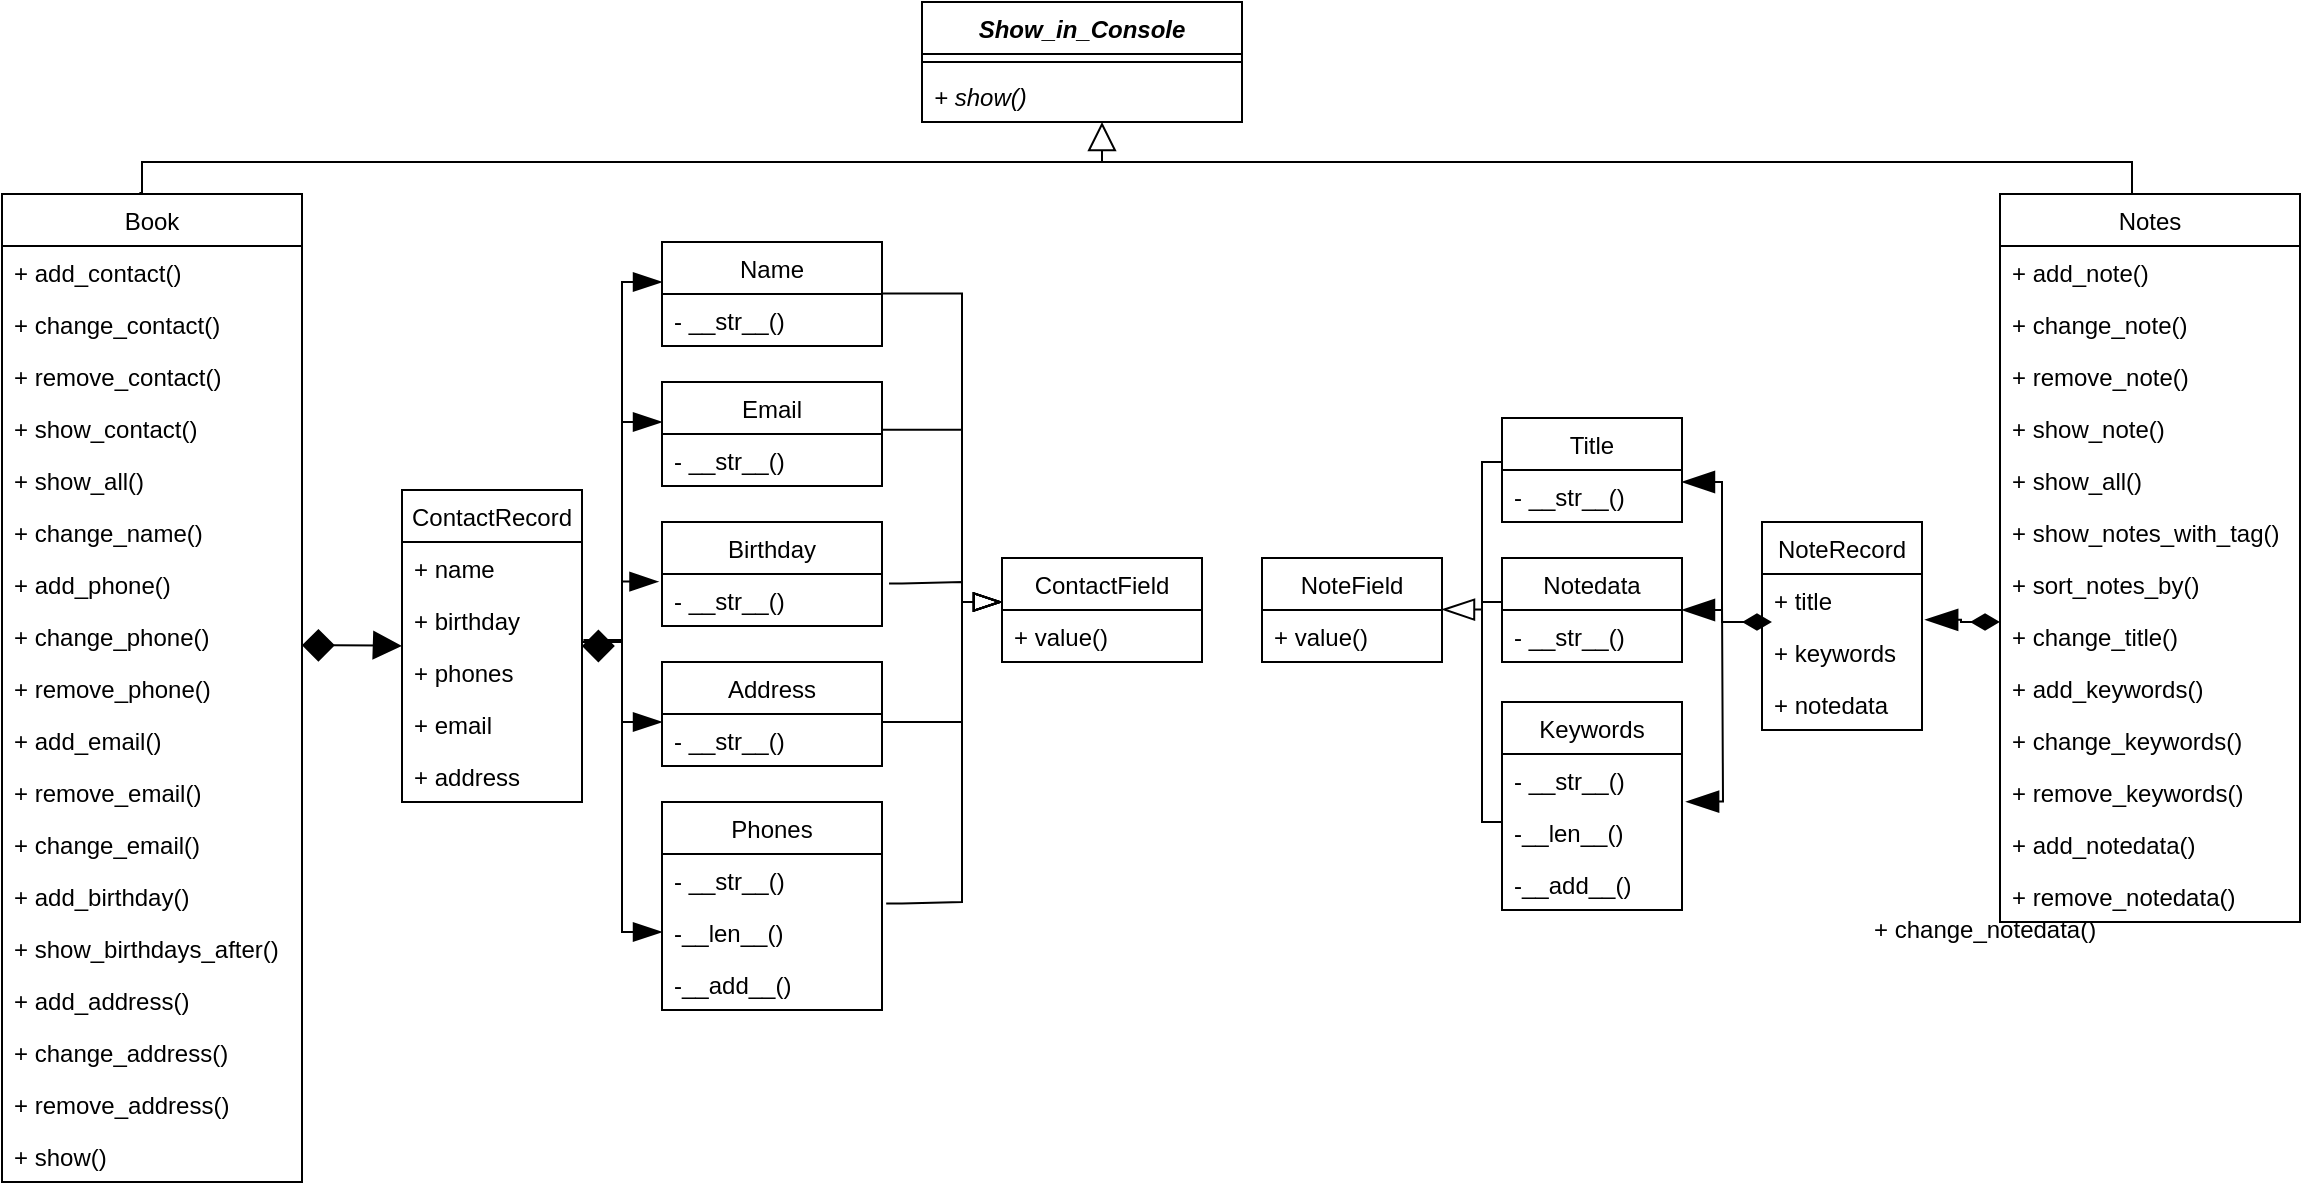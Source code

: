 <mxfile version="20.6.0" type="github">
  <diagram id="Xq7iDIkzihzZJpuqvU7q" name="Страница 1">
    <mxGraphModel dx="1673" dy="925" grid="1" gridSize="10" guides="1" tooltips="1" connect="1" arrows="1" fold="1" page="1" pageScale="1" pageWidth="1169" pageHeight="827" math="0" shadow="0">
      <root>
        <mxCell id="0" />
        <mxCell id="1" parent="0" />
        <mxCell id="I6-ofWQad7S-FFeboogP-4" value="Show_in_Console" style="swimlane;fontStyle=3;align=center;verticalAlign=top;childLayout=stackLayout;horizontal=1;startSize=26;horizontalStack=0;resizeParent=1;resizeParentMax=0;resizeLast=0;collapsible=1;marginBottom=0;" vertex="1" parent="1">
          <mxGeometry x="480" width="160" height="60" as="geometry" />
        </mxCell>
        <mxCell id="I6-ofWQad7S-FFeboogP-6" value="" style="line;strokeWidth=1;fillColor=none;align=left;verticalAlign=middle;spacingTop=-1;spacingLeft=3;spacingRight=3;rotatable=0;labelPosition=right;points=[];portConstraint=eastwest;strokeColor=inherit;" vertex="1" parent="I6-ofWQad7S-FFeboogP-4">
          <mxGeometry y="26" width="160" height="8" as="geometry" />
        </mxCell>
        <mxCell id="I6-ofWQad7S-FFeboogP-7" value="+ show()" style="text;strokeColor=none;fillColor=none;align=left;verticalAlign=top;spacingLeft=4;spacingRight=4;overflow=hidden;rotatable=0;points=[[0,0.5],[1,0.5]];portConstraint=eastwest;fontStyle=2" vertex="1" parent="I6-ofWQad7S-FFeboogP-4">
          <mxGeometry y="34" width="160" height="26" as="geometry" />
        </mxCell>
        <mxCell id="I6-ofWQad7S-FFeboogP-8" value="Book" style="swimlane;fontStyle=0;childLayout=stackLayout;horizontal=1;startSize=26;fillColor=none;horizontalStack=0;resizeParent=1;resizeParentMax=0;resizeLast=0;collapsible=1;marginBottom=0;" vertex="1" parent="1">
          <mxGeometry x="20" y="96" width="150" height="494" as="geometry" />
        </mxCell>
        <mxCell id="I6-ofWQad7S-FFeboogP-9" value="+ add_contact()" style="text;strokeColor=none;fillColor=none;align=left;verticalAlign=top;spacingLeft=4;spacingRight=4;overflow=hidden;rotatable=0;points=[[0,0.5],[1,0.5]];portConstraint=eastwest;" vertex="1" parent="I6-ofWQad7S-FFeboogP-8">
          <mxGeometry y="26" width="150" height="26" as="geometry" />
        </mxCell>
        <mxCell id="I6-ofWQad7S-FFeboogP-10" value="+ change_contact()" style="text;strokeColor=none;fillColor=none;align=left;verticalAlign=top;spacingLeft=4;spacingRight=4;overflow=hidden;rotatable=0;points=[[0,0.5],[1,0.5]];portConstraint=eastwest;" vertex="1" parent="I6-ofWQad7S-FFeboogP-8">
          <mxGeometry y="52" width="150" height="26" as="geometry" />
        </mxCell>
        <mxCell id="I6-ofWQad7S-FFeboogP-26" value="+ remove_contact()" style="text;strokeColor=none;fillColor=none;align=left;verticalAlign=top;spacingLeft=4;spacingRight=4;overflow=hidden;rotatable=0;points=[[0,0.5],[1,0.5]];portConstraint=eastwest;" vertex="1" parent="I6-ofWQad7S-FFeboogP-8">
          <mxGeometry y="78" width="150" height="26" as="geometry" />
        </mxCell>
        <mxCell id="I6-ofWQad7S-FFeboogP-25" value="+ show_contact()" style="text;strokeColor=none;fillColor=none;align=left;verticalAlign=top;spacingLeft=4;spacingRight=4;overflow=hidden;rotatable=0;points=[[0,0.5],[1,0.5]];portConstraint=eastwest;" vertex="1" parent="I6-ofWQad7S-FFeboogP-8">
          <mxGeometry y="104" width="150" height="26" as="geometry" />
        </mxCell>
        <mxCell id="I6-ofWQad7S-FFeboogP-27" value="+ show_all()" style="text;strokeColor=none;fillColor=none;align=left;verticalAlign=top;spacingLeft=4;spacingRight=4;overflow=hidden;rotatable=0;points=[[0,0.5],[1,0.5]];portConstraint=eastwest;" vertex="1" parent="I6-ofWQad7S-FFeboogP-8">
          <mxGeometry y="130" width="150" height="26" as="geometry" />
        </mxCell>
        <mxCell id="I6-ofWQad7S-FFeboogP-28" value="+ change_name()" style="text;strokeColor=none;fillColor=none;align=left;verticalAlign=top;spacingLeft=4;spacingRight=4;overflow=hidden;rotatable=0;points=[[0,0.5],[1,0.5]];portConstraint=eastwest;" vertex="1" parent="I6-ofWQad7S-FFeboogP-8">
          <mxGeometry y="156" width="150" height="26" as="geometry" />
        </mxCell>
        <mxCell id="I6-ofWQad7S-FFeboogP-29" value="+ add_phone()" style="text;strokeColor=none;fillColor=none;align=left;verticalAlign=top;spacingLeft=4;spacingRight=4;overflow=hidden;rotatable=0;points=[[0,0.5],[1,0.5]];portConstraint=eastwest;" vertex="1" parent="I6-ofWQad7S-FFeboogP-8">
          <mxGeometry y="182" width="150" height="26" as="geometry" />
        </mxCell>
        <mxCell id="I6-ofWQad7S-FFeboogP-30" value="+ change_phone()" style="text;strokeColor=none;fillColor=none;align=left;verticalAlign=top;spacingLeft=4;spacingRight=4;overflow=hidden;rotatable=0;points=[[0,0.5],[1,0.5]];portConstraint=eastwest;" vertex="1" parent="I6-ofWQad7S-FFeboogP-8">
          <mxGeometry y="208" width="150" height="26" as="geometry" />
        </mxCell>
        <mxCell id="I6-ofWQad7S-FFeboogP-31" value="+ remove_phone()" style="text;strokeColor=none;fillColor=none;align=left;verticalAlign=top;spacingLeft=4;spacingRight=4;overflow=hidden;rotatable=0;points=[[0,0.5],[1,0.5]];portConstraint=eastwest;" vertex="1" parent="I6-ofWQad7S-FFeboogP-8">
          <mxGeometry y="234" width="150" height="26" as="geometry" />
        </mxCell>
        <mxCell id="I6-ofWQad7S-FFeboogP-32" value="+ add_email()" style="text;strokeColor=none;fillColor=none;align=left;verticalAlign=top;spacingLeft=4;spacingRight=4;overflow=hidden;rotatable=0;points=[[0,0.5],[1,0.5]];portConstraint=eastwest;" vertex="1" parent="I6-ofWQad7S-FFeboogP-8">
          <mxGeometry y="260" width="150" height="26" as="geometry" />
        </mxCell>
        <mxCell id="I6-ofWQad7S-FFeboogP-33" value="+ remove_email()" style="text;strokeColor=none;fillColor=none;align=left;verticalAlign=top;spacingLeft=4;spacingRight=4;overflow=hidden;rotatable=0;points=[[0,0.5],[1,0.5]];portConstraint=eastwest;" vertex="1" parent="I6-ofWQad7S-FFeboogP-8">
          <mxGeometry y="286" width="150" height="26" as="geometry" />
        </mxCell>
        <mxCell id="I6-ofWQad7S-FFeboogP-24" value="+ change_email()" style="text;strokeColor=none;fillColor=none;align=left;verticalAlign=top;spacingLeft=4;spacingRight=4;overflow=hidden;rotatable=0;points=[[0,0.5],[1,0.5]];portConstraint=eastwest;" vertex="1" parent="I6-ofWQad7S-FFeboogP-8">
          <mxGeometry y="312" width="150" height="26" as="geometry" />
        </mxCell>
        <mxCell id="I6-ofWQad7S-FFeboogP-35" value="+ add_birthday()" style="text;strokeColor=none;fillColor=none;align=left;verticalAlign=top;spacingLeft=4;spacingRight=4;overflow=hidden;rotatable=0;points=[[0,0.5],[1,0.5]];portConstraint=eastwest;" vertex="1" parent="I6-ofWQad7S-FFeboogP-8">
          <mxGeometry y="338" width="150" height="26" as="geometry" />
        </mxCell>
        <mxCell id="I6-ofWQad7S-FFeboogP-36" value="+ show_birthdays_after()" style="text;strokeColor=none;fillColor=none;align=left;verticalAlign=top;spacingLeft=4;spacingRight=4;overflow=hidden;rotatable=0;points=[[0,0.5],[1,0.5]];portConstraint=eastwest;" vertex="1" parent="I6-ofWQad7S-FFeboogP-8">
          <mxGeometry y="364" width="150" height="26" as="geometry" />
        </mxCell>
        <mxCell id="I6-ofWQad7S-FFeboogP-34" value="+ add_address()" style="text;strokeColor=none;fillColor=none;align=left;verticalAlign=top;spacingLeft=4;spacingRight=4;overflow=hidden;rotatable=0;points=[[0,0.5],[1,0.5]];portConstraint=eastwest;" vertex="1" parent="I6-ofWQad7S-FFeboogP-8">
          <mxGeometry y="390" width="150" height="26" as="geometry" />
        </mxCell>
        <mxCell id="I6-ofWQad7S-FFeboogP-37" value="+ change_address()" style="text;strokeColor=none;fillColor=none;align=left;verticalAlign=top;spacingLeft=4;spacingRight=4;overflow=hidden;rotatable=0;points=[[0,0.5],[1,0.5]];portConstraint=eastwest;" vertex="1" parent="I6-ofWQad7S-FFeboogP-8">
          <mxGeometry y="416" width="150" height="26" as="geometry" />
        </mxCell>
        <mxCell id="I6-ofWQad7S-FFeboogP-39" value="+ remove_address()" style="text;strokeColor=none;fillColor=none;align=left;verticalAlign=top;spacingLeft=4;spacingRight=4;overflow=hidden;rotatable=0;points=[[0,0.5],[1,0.5]];portConstraint=eastwest;" vertex="1" parent="I6-ofWQad7S-FFeboogP-8">
          <mxGeometry y="442" width="150" height="26" as="geometry" />
        </mxCell>
        <mxCell id="I6-ofWQad7S-FFeboogP-38" value="+ show()" style="text;strokeColor=none;fillColor=none;align=left;verticalAlign=top;spacingLeft=4;spacingRight=4;overflow=hidden;rotatable=0;points=[[0,0.5],[1,0.5]];portConstraint=eastwest;" vertex="1" parent="I6-ofWQad7S-FFeboogP-8">
          <mxGeometry y="468" width="150" height="26" as="geometry" />
        </mxCell>
        <mxCell id="I6-ofWQad7S-FFeboogP-12" value="Notes" style="swimlane;fontStyle=0;childLayout=stackLayout;horizontal=1;startSize=26;fillColor=none;horizontalStack=0;resizeParent=1;resizeParentMax=0;resizeLast=0;collapsible=1;marginBottom=0;" vertex="1" parent="1">
          <mxGeometry x="1019" y="96" width="150" height="364" as="geometry" />
        </mxCell>
        <mxCell id="I6-ofWQad7S-FFeboogP-13" value="+ add_note()" style="text;strokeColor=none;fillColor=none;align=left;verticalAlign=top;spacingLeft=4;spacingRight=4;overflow=hidden;rotatable=0;points=[[0,0.5],[1,0.5]];portConstraint=eastwest;" vertex="1" parent="I6-ofWQad7S-FFeboogP-12">
          <mxGeometry y="26" width="150" height="26" as="geometry" />
        </mxCell>
        <mxCell id="I6-ofWQad7S-FFeboogP-14" value="+ change_note()" style="text;strokeColor=none;fillColor=none;align=left;verticalAlign=top;spacingLeft=4;spacingRight=4;overflow=hidden;rotatable=0;points=[[0,0.5],[1,0.5]];portConstraint=eastwest;" vertex="1" parent="I6-ofWQad7S-FFeboogP-12">
          <mxGeometry y="52" width="150" height="26" as="geometry" />
        </mxCell>
        <mxCell id="I6-ofWQad7S-FFeboogP-63" value="+ remove_note()" style="text;strokeColor=none;fillColor=none;align=left;verticalAlign=top;spacingLeft=4;spacingRight=4;overflow=hidden;rotatable=0;points=[[0,0.5],[1,0.5]];portConstraint=eastwest;" vertex="1" parent="I6-ofWQad7S-FFeboogP-12">
          <mxGeometry y="78" width="150" height="26" as="geometry" />
        </mxCell>
        <mxCell id="I6-ofWQad7S-FFeboogP-64" value="+ show_note()" style="text;strokeColor=none;fillColor=none;align=left;verticalAlign=top;spacingLeft=4;spacingRight=4;overflow=hidden;rotatable=0;points=[[0,0.5],[1,0.5]];portConstraint=eastwest;" vertex="1" parent="I6-ofWQad7S-FFeboogP-12">
          <mxGeometry y="104" width="150" height="26" as="geometry" />
        </mxCell>
        <mxCell id="I6-ofWQad7S-FFeboogP-65" value="+ show_all()" style="text;strokeColor=none;fillColor=none;align=left;verticalAlign=top;spacingLeft=4;spacingRight=4;overflow=hidden;rotatable=0;points=[[0,0.5],[1,0.5]];portConstraint=eastwest;" vertex="1" parent="I6-ofWQad7S-FFeboogP-12">
          <mxGeometry y="130" width="150" height="26" as="geometry" />
        </mxCell>
        <mxCell id="I6-ofWQad7S-FFeboogP-66" value="+ show_notes_with_tag()" style="text;strokeColor=none;fillColor=none;align=left;verticalAlign=top;spacingLeft=4;spacingRight=4;overflow=hidden;rotatable=0;points=[[0,0.5],[1,0.5]];portConstraint=eastwest;" vertex="1" parent="I6-ofWQad7S-FFeboogP-12">
          <mxGeometry y="156" width="150" height="26" as="geometry" />
        </mxCell>
        <mxCell id="I6-ofWQad7S-FFeboogP-67" value="+ sort_notes_by()" style="text;strokeColor=none;fillColor=none;align=left;verticalAlign=top;spacingLeft=4;spacingRight=4;overflow=hidden;rotatable=0;points=[[0,0.5],[1,0.5]];portConstraint=eastwest;" vertex="1" parent="I6-ofWQad7S-FFeboogP-12">
          <mxGeometry y="182" width="150" height="26" as="geometry" />
        </mxCell>
        <mxCell id="I6-ofWQad7S-FFeboogP-68" value="+ change_title()" style="text;strokeColor=none;fillColor=none;align=left;verticalAlign=top;spacingLeft=4;spacingRight=4;overflow=hidden;rotatable=0;points=[[0,0.5],[1,0.5]];portConstraint=eastwest;" vertex="1" parent="I6-ofWQad7S-FFeboogP-12">
          <mxGeometry y="208" width="150" height="26" as="geometry" />
        </mxCell>
        <mxCell id="I6-ofWQad7S-FFeboogP-69" value="+ add_keywords()" style="text;strokeColor=none;fillColor=none;align=left;verticalAlign=top;spacingLeft=4;spacingRight=4;overflow=hidden;rotatable=0;points=[[0,0.5],[1,0.5]];portConstraint=eastwest;" vertex="1" parent="I6-ofWQad7S-FFeboogP-12">
          <mxGeometry y="234" width="150" height="26" as="geometry" />
        </mxCell>
        <mxCell id="I6-ofWQad7S-FFeboogP-70" value="+ change_keywords()" style="text;strokeColor=none;fillColor=none;align=left;verticalAlign=top;spacingLeft=4;spacingRight=4;overflow=hidden;rotatable=0;points=[[0,0.5],[1,0.5]];portConstraint=eastwest;" vertex="1" parent="I6-ofWQad7S-FFeboogP-12">
          <mxGeometry y="260" width="150" height="26" as="geometry" />
        </mxCell>
        <mxCell id="I6-ofWQad7S-FFeboogP-15" value="+ remove_keywords()" style="text;strokeColor=none;fillColor=none;align=left;verticalAlign=top;spacingLeft=4;spacingRight=4;overflow=hidden;rotatable=0;points=[[0,0.5],[1,0.5]];portConstraint=eastwest;" vertex="1" parent="I6-ofWQad7S-FFeboogP-12">
          <mxGeometry y="286" width="150" height="26" as="geometry" />
        </mxCell>
        <mxCell id="I6-ofWQad7S-FFeboogP-72" value="+ add_notedata()" style="text;strokeColor=none;fillColor=none;align=left;verticalAlign=top;spacingLeft=4;spacingRight=4;overflow=hidden;rotatable=0;points=[[0,0.5],[1,0.5]];portConstraint=eastwest;" vertex="1" parent="I6-ofWQad7S-FFeboogP-12">
          <mxGeometry y="312" width="150" height="26" as="geometry" />
        </mxCell>
        <mxCell id="I6-ofWQad7S-FFeboogP-73" value="+ remove_notedata()" style="text;strokeColor=none;fillColor=none;align=left;verticalAlign=top;spacingLeft=4;spacingRight=4;overflow=hidden;rotatable=0;points=[[0,0.5],[1,0.5]];portConstraint=eastwest;" vertex="1" parent="I6-ofWQad7S-FFeboogP-12">
          <mxGeometry y="338" width="150" height="26" as="geometry" />
        </mxCell>
        <mxCell id="I6-ofWQad7S-FFeboogP-16" value="ContactRecord" style="swimlane;fontStyle=0;childLayout=stackLayout;horizontal=1;startSize=26;fillColor=none;horizontalStack=0;resizeParent=1;resizeParentMax=0;resizeLast=0;collapsible=1;marginBottom=0;" vertex="1" parent="1">
          <mxGeometry x="220" y="244" width="90" height="156" as="geometry" />
        </mxCell>
        <mxCell id="I6-ofWQad7S-FFeboogP-17" value="+ name" style="text;strokeColor=none;fillColor=none;align=left;verticalAlign=top;spacingLeft=4;spacingRight=4;overflow=hidden;rotatable=0;points=[[0,0.5],[1,0.5]];portConstraint=eastwest;" vertex="1" parent="I6-ofWQad7S-FFeboogP-16">
          <mxGeometry y="26" width="90" height="26" as="geometry" />
        </mxCell>
        <mxCell id="I6-ofWQad7S-FFeboogP-18" value="+ birthday" style="text;strokeColor=none;fillColor=none;align=left;verticalAlign=top;spacingLeft=4;spacingRight=4;overflow=hidden;rotatable=0;points=[[0,0.5],[1,0.5]];portConstraint=eastwest;" vertex="1" parent="I6-ofWQad7S-FFeboogP-16">
          <mxGeometry y="52" width="90" height="26" as="geometry" />
        </mxCell>
        <mxCell id="I6-ofWQad7S-FFeboogP-19" value="+ phones" style="text;strokeColor=none;fillColor=none;align=left;verticalAlign=top;spacingLeft=4;spacingRight=4;overflow=hidden;rotatable=0;points=[[0,0.5],[1,0.5]];portConstraint=eastwest;" vertex="1" parent="I6-ofWQad7S-FFeboogP-16">
          <mxGeometry y="78" width="90" height="26" as="geometry" />
        </mxCell>
        <mxCell id="I6-ofWQad7S-FFeboogP-94" value="+ email" style="text;strokeColor=none;fillColor=none;align=left;verticalAlign=top;spacingLeft=4;spacingRight=4;overflow=hidden;rotatable=0;points=[[0,0.5],[1,0.5]];portConstraint=eastwest;" vertex="1" parent="I6-ofWQad7S-FFeboogP-16">
          <mxGeometry y="104" width="90" height="26" as="geometry" />
        </mxCell>
        <mxCell id="I6-ofWQad7S-FFeboogP-95" value="+ address" style="text;strokeColor=none;fillColor=none;align=left;verticalAlign=top;spacingLeft=4;spacingRight=4;overflow=hidden;rotatable=0;points=[[0,0.5],[1,0.5]];portConstraint=eastwest;" vertex="1" parent="I6-ofWQad7S-FFeboogP-16">
          <mxGeometry y="130" width="90" height="26" as="geometry" />
        </mxCell>
        <mxCell id="I6-ofWQad7S-FFeboogP-20" value="ContactField" style="swimlane;fontStyle=0;childLayout=stackLayout;horizontal=1;startSize=26;fillColor=none;horizontalStack=0;resizeParent=1;resizeParentMax=0;resizeLast=0;collapsible=1;marginBottom=0;" vertex="1" parent="1">
          <mxGeometry x="520" y="278" width="100" height="52" as="geometry" />
        </mxCell>
        <mxCell id="I6-ofWQad7S-FFeboogP-21" value="+ value()" style="text;strokeColor=none;fillColor=none;align=left;verticalAlign=top;spacingLeft=4;spacingRight=4;overflow=hidden;rotatable=0;points=[[0,0.5],[1,0.5]];portConstraint=eastwest;" vertex="1" parent="I6-ofWQad7S-FFeboogP-20">
          <mxGeometry y="26" width="100" height="26" as="geometry" />
        </mxCell>
        <mxCell id="I6-ofWQad7S-FFeboogP-40" value="" style="endArrow=block;endFill=0;endSize=12;html=1;rounded=0;edgeStyle=orthogonalEdgeStyle;exitX=0.5;exitY=0;exitDx=0;exitDy=0;" edge="1" parent="1" source="I6-ofWQad7S-FFeboogP-12">
          <mxGeometry width="160" relative="1" as="geometry">
            <mxPoint x="1050" y="90" as="sourcePoint" />
            <mxPoint x="570" y="60" as="targetPoint" />
            <Array as="points">
              <mxPoint x="1085" y="80" />
              <mxPoint x="570" y="80" />
            </Array>
          </mxGeometry>
        </mxCell>
        <mxCell id="I6-ofWQad7S-FFeboogP-42" value="Name" style="swimlane;fontStyle=0;childLayout=stackLayout;horizontal=1;startSize=26;fillColor=none;horizontalStack=0;resizeParent=1;resizeParentMax=0;resizeLast=0;collapsible=1;marginBottom=0;" vertex="1" parent="1">
          <mxGeometry x="350" y="120" width="110" height="52" as="geometry" />
        </mxCell>
        <mxCell id="I6-ofWQad7S-FFeboogP-43" value="- __str__()" style="text;strokeColor=none;fillColor=none;align=left;verticalAlign=top;spacingLeft=4;spacingRight=4;overflow=hidden;rotatable=0;points=[[0,0.5],[1,0.5]];portConstraint=eastwest;" vertex="1" parent="I6-ofWQad7S-FFeboogP-42">
          <mxGeometry y="26" width="110" height="26" as="geometry" />
        </mxCell>
        <mxCell id="I6-ofWQad7S-FFeboogP-46" value="Phones" style="swimlane;fontStyle=0;childLayout=stackLayout;horizontal=1;startSize=26;fillColor=none;horizontalStack=0;resizeParent=1;resizeParentMax=0;resizeLast=0;collapsible=1;marginBottom=0;" vertex="1" parent="1">
          <mxGeometry x="350" y="400" width="110" height="104" as="geometry" />
        </mxCell>
        <mxCell id="I6-ofWQad7S-FFeboogP-47" value="- __str__()" style="text;strokeColor=none;fillColor=none;align=left;verticalAlign=top;spacingLeft=4;spacingRight=4;overflow=hidden;rotatable=0;points=[[0,0.5],[1,0.5]];portConstraint=eastwest;" vertex="1" parent="I6-ofWQad7S-FFeboogP-46">
          <mxGeometry y="26" width="110" height="26" as="geometry" />
        </mxCell>
        <mxCell id="I6-ofWQad7S-FFeboogP-48" value="-__len__()" style="text;strokeColor=none;fillColor=none;align=left;verticalAlign=top;spacingLeft=4;spacingRight=4;overflow=hidden;rotatable=0;points=[[0,0.5],[1,0.5]];portConstraint=eastwest;" vertex="1" parent="I6-ofWQad7S-FFeboogP-46">
          <mxGeometry y="52" width="110" height="26" as="geometry" />
        </mxCell>
        <mxCell id="I6-ofWQad7S-FFeboogP-49" value="-__add__()" style="text;strokeColor=none;fillColor=none;align=left;verticalAlign=top;spacingLeft=4;spacingRight=4;overflow=hidden;rotatable=0;points=[[0,0.5],[1,0.5]];portConstraint=eastwest;" vertex="1" parent="I6-ofWQad7S-FFeboogP-46">
          <mxGeometry y="78" width="110" height="26" as="geometry" />
        </mxCell>
        <mxCell id="I6-ofWQad7S-FFeboogP-51" value="Email" style="swimlane;fontStyle=0;childLayout=stackLayout;horizontal=1;startSize=26;fillColor=none;horizontalStack=0;resizeParent=1;resizeParentMax=0;resizeLast=0;collapsible=1;marginBottom=0;" vertex="1" parent="1">
          <mxGeometry x="350" y="190" width="110" height="52" as="geometry" />
        </mxCell>
        <mxCell id="I6-ofWQad7S-FFeboogP-52" value="- __str__()" style="text;strokeColor=none;fillColor=none;align=left;verticalAlign=top;spacingLeft=4;spacingRight=4;overflow=hidden;rotatable=0;points=[[0,0.5],[1,0.5]];portConstraint=eastwest;" vertex="1" parent="I6-ofWQad7S-FFeboogP-51">
          <mxGeometry y="26" width="110" height="26" as="geometry" />
        </mxCell>
        <mxCell id="I6-ofWQad7S-FFeboogP-55" value="Birthday" style="swimlane;fontStyle=0;childLayout=stackLayout;horizontal=1;startSize=26;fillColor=none;horizontalStack=0;resizeParent=1;resizeParentMax=0;resizeLast=0;collapsible=1;marginBottom=0;" vertex="1" parent="1">
          <mxGeometry x="350" y="260" width="110" height="52" as="geometry" />
        </mxCell>
        <mxCell id="I6-ofWQad7S-FFeboogP-56" value="- __str__()" style="text;strokeColor=none;fillColor=none;align=left;verticalAlign=top;spacingLeft=4;spacingRight=4;overflow=hidden;rotatable=0;points=[[0,0.5],[1,0.5]];portConstraint=eastwest;" vertex="1" parent="I6-ofWQad7S-FFeboogP-55">
          <mxGeometry y="26" width="110" height="26" as="geometry" />
        </mxCell>
        <mxCell id="I6-ofWQad7S-FFeboogP-59" value="Address" style="swimlane;fontStyle=0;childLayout=stackLayout;horizontal=1;startSize=26;fillColor=none;horizontalStack=0;resizeParent=1;resizeParentMax=0;resizeLast=0;collapsible=1;marginBottom=0;" vertex="1" parent="1">
          <mxGeometry x="350" y="330" width="110" height="52" as="geometry" />
        </mxCell>
        <mxCell id="I6-ofWQad7S-FFeboogP-60" value="- __str__()" style="text;strokeColor=none;fillColor=none;align=left;verticalAlign=top;spacingLeft=4;spacingRight=4;overflow=hidden;rotatable=0;points=[[0,0.5],[1,0.5]];portConstraint=eastwest;" vertex="1" parent="I6-ofWQad7S-FFeboogP-59">
          <mxGeometry y="26" width="110" height="26" as="geometry" />
        </mxCell>
        <mxCell id="I6-ofWQad7S-FFeboogP-74" value="NoteRecord" style="swimlane;fontStyle=0;childLayout=stackLayout;horizontal=1;startSize=26;fillColor=none;horizontalStack=0;resizeParent=1;resizeParentMax=0;resizeLast=0;collapsible=1;marginBottom=0;" vertex="1" parent="1">
          <mxGeometry x="900" y="260" width="80" height="104" as="geometry" />
        </mxCell>
        <mxCell id="I6-ofWQad7S-FFeboogP-75" value="+ title" style="text;strokeColor=none;fillColor=none;align=left;verticalAlign=top;spacingLeft=4;spacingRight=4;overflow=hidden;rotatable=0;points=[[0,0.5],[1,0.5]];portConstraint=eastwest;" vertex="1" parent="I6-ofWQad7S-FFeboogP-74">
          <mxGeometry y="26" width="80" height="26" as="geometry" />
        </mxCell>
        <mxCell id="I6-ofWQad7S-FFeboogP-76" value="+ keywords" style="text;strokeColor=none;fillColor=none;align=left;verticalAlign=top;spacingLeft=4;spacingRight=4;overflow=hidden;rotatable=0;points=[[0,0.5],[1,0.5]];portConstraint=eastwest;" vertex="1" parent="I6-ofWQad7S-FFeboogP-74">
          <mxGeometry y="52" width="80" height="26" as="geometry" />
        </mxCell>
        <mxCell id="I6-ofWQad7S-FFeboogP-77" value="+ notedata" style="text;strokeColor=none;fillColor=none;align=left;verticalAlign=top;spacingLeft=4;spacingRight=4;overflow=hidden;rotatable=0;points=[[0,0.5],[1,0.5]];portConstraint=eastwest;" vertex="1" parent="I6-ofWQad7S-FFeboogP-74">
          <mxGeometry y="78" width="80" height="26" as="geometry" />
        </mxCell>
        <mxCell id="I6-ofWQad7S-FFeboogP-78" value="NoteField" style="swimlane;fontStyle=0;childLayout=stackLayout;horizontal=1;startSize=26;fillColor=none;horizontalStack=0;resizeParent=1;resizeParentMax=0;resizeLast=0;collapsible=1;marginBottom=0;" vertex="1" parent="1">
          <mxGeometry x="650" y="278" width="90" height="52" as="geometry" />
        </mxCell>
        <mxCell id="I6-ofWQad7S-FFeboogP-79" value="+ value()" style="text;strokeColor=none;fillColor=none;align=left;verticalAlign=top;spacingLeft=4;spacingRight=4;overflow=hidden;rotatable=0;points=[[0,0.5],[1,0.5]];portConstraint=eastwest;" vertex="1" parent="I6-ofWQad7S-FFeboogP-78">
          <mxGeometry y="26" width="90" height="26" as="geometry" />
        </mxCell>
        <mxCell id="I6-ofWQad7S-FFeboogP-82" value="Title" style="swimlane;fontStyle=0;childLayout=stackLayout;horizontal=1;startSize=26;fillColor=none;horizontalStack=0;resizeParent=1;resizeParentMax=0;resizeLast=0;collapsible=1;marginBottom=0;" vertex="1" parent="1">
          <mxGeometry x="770" y="208" width="90" height="52" as="geometry" />
        </mxCell>
        <mxCell id="I6-ofWQad7S-FFeboogP-83" value="- __str__()" style="text;strokeColor=none;fillColor=none;align=left;verticalAlign=top;spacingLeft=4;spacingRight=4;overflow=hidden;rotatable=0;points=[[0,0.5],[1,0.5]];portConstraint=eastwest;" vertex="1" parent="I6-ofWQad7S-FFeboogP-82">
          <mxGeometry y="26" width="90" height="26" as="geometry" />
        </mxCell>
        <mxCell id="I6-ofWQad7S-FFeboogP-86" value="Keywords" style="swimlane;fontStyle=0;childLayout=stackLayout;horizontal=1;startSize=26;fillColor=none;horizontalStack=0;resizeParent=1;resizeParentMax=0;resizeLast=0;collapsible=1;marginBottom=0;" vertex="1" parent="1">
          <mxGeometry x="770" y="350" width="90" height="104" as="geometry" />
        </mxCell>
        <mxCell id="I6-ofWQad7S-FFeboogP-87" value="- __str__()" style="text;strokeColor=none;fillColor=none;align=left;verticalAlign=top;spacingLeft=4;spacingRight=4;overflow=hidden;rotatable=0;points=[[0,0.5],[1,0.5]];portConstraint=eastwest;" vertex="1" parent="I6-ofWQad7S-FFeboogP-86">
          <mxGeometry y="26" width="90" height="26" as="geometry" />
        </mxCell>
        <mxCell id="I6-ofWQad7S-FFeboogP-88" value="-__len__()" style="text;strokeColor=none;fillColor=none;align=left;verticalAlign=top;spacingLeft=4;spacingRight=4;overflow=hidden;rotatable=0;points=[[0,0.5],[1,0.5]];portConstraint=eastwest;" vertex="1" parent="I6-ofWQad7S-FFeboogP-86">
          <mxGeometry y="52" width="90" height="26" as="geometry" />
        </mxCell>
        <mxCell id="I6-ofWQad7S-FFeboogP-89" value="-__add__()" style="text;strokeColor=none;fillColor=none;align=left;verticalAlign=top;spacingLeft=4;spacingRight=4;overflow=hidden;rotatable=0;points=[[0,0.5],[1,0.5]];portConstraint=eastwest;" vertex="1" parent="I6-ofWQad7S-FFeboogP-86">
          <mxGeometry y="78" width="90" height="26" as="geometry" />
        </mxCell>
        <mxCell id="I6-ofWQad7S-FFeboogP-90" value="Notedata" style="swimlane;fontStyle=0;childLayout=stackLayout;horizontal=1;startSize=26;fillColor=none;horizontalStack=0;resizeParent=1;resizeParentMax=0;resizeLast=0;collapsible=1;marginBottom=0;" vertex="1" parent="1">
          <mxGeometry x="770" y="278" width="90" height="52" as="geometry" />
        </mxCell>
        <mxCell id="I6-ofWQad7S-FFeboogP-91" value="- __str__()" style="text;strokeColor=none;fillColor=none;align=left;verticalAlign=top;spacingLeft=4;spacingRight=4;overflow=hidden;rotatable=0;points=[[0,0.5],[1,0.5]];portConstraint=eastwest;" vertex="1" parent="I6-ofWQad7S-FFeboogP-90">
          <mxGeometry y="26" width="90" height="26" as="geometry" />
        </mxCell>
        <mxCell id="I6-ofWQad7S-FFeboogP-109" value="" style="endArrow=blockThin;html=1;endSize=12;startArrow=none;startSize=14;startFill=0;edgeStyle=orthogonalEdgeStyle;align=left;verticalAlign=bottom;rounded=0;strokeWidth=1;exitX=1.008;exitY=-0.115;exitDx=0;exitDy=0;exitPerimeter=0;entryX=0;entryY=0.385;entryDx=0;entryDy=0;entryPerimeter=0;endFill=1;" edge="1" parent="1" source="I6-ofWQad7S-FFeboogP-19" target="I6-ofWQad7S-FFeboogP-42">
          <mxGeometry x="-1" y="3" relative="1" as="geometry">
            <mxPoint x="480" y="280" as="sourcePoint" />
            <mxPoint x="330" y="140" as="targetPoint" />
            <Array as="points">
              <mxPoint x="330" y="319" />
              <mxPoint x="330" y="140" />
            </Array>
          </mxGeometry>
        </mxCell>
        <mxCell id="I6-ofWQad7S-FFeboogP-110" value="" style="endArrow=blockThin;html=1;endSize=12;startArrow=none;startSize=14;startFill=0;edgeStyle=orthogonalEdgeStyle;align=left;verticalAlign=bottom;rounded=0;strokeWidth=1;entryX=0;entryY=0.5;entryDx=0;entryDy=0;endFill=1;" edge="1" parent="1" target="I6-ofWQad7S-FFeboogP-48">
          <mxGeometry x="-1" y="3" relative="1" as="geometry">
            <mxPoint x="310" y="320" as="sourcePoint" />
            <mxPoint x="330" y="468.24" as="targetPoint" />
            <Array as="points">
              <mxPoint x="330" y="320" />
              <mxPoint x="330" y="465" />
            </Array>
          </mxGeometry>
        </mxCell>
        <mxCell id="I6-ofWQad7S-FFeboogP-111" value="" style="endArrow=blockThin;html=1;endSize=12;startArrow=none;startSize=14;startFill=0;edgeStyle=orthogonalEdgeStyle;align=left;verticalAlign=bottom;rounded=0;strokeWidth=1;entryX=0;entryY=0.385;entryDx=0;entryDy=0;entryPerimeter=0;endFill=1;" edge="1" parent="1" target="I6-ofWQad7S-FFeboogP-51">
          <mxGeometry x="-1" y="3" relative="1" as="geometry">
            <mxPoint x="320" y="322" as="sourcePoint" />
            <mxPoint x="330" y="210" as="targetPoint" />
            <Array as="points">
              <mxPoint x="310" y="322" />
              <mxPoint x="310" y="320" />
              <mxPoint x="330" y="320" />
              <mxPoint x="330" y="210" />
            </Array>
          </mxGeometry>
        </mxCell>
        <mxCell id="I6-ofWQad7S-FFeboogP-112" value="" style="endArrow=blockThin;html=1;endSize=12;startArrow=none;startSize=14;startFill=0;edgeStyle=orthogonalEdgeStyle;align=left;verticalAlign=bottom;rounded=0;strokeWidth=1;entryX=-0.016;entryY=0.147;entryDx=0;entryDy=0;entryPerimeter=0;endFill=1;" edge="1" parent="1" target="I6-ofWQad7S-FFeboogP-56">
          <mxGeometry x="-1" y="3" relative="1" as="geometry">
            <mxPoint x="320" y="322" as="sourcePoint" />
            <mxPoint x="450" y="321.76" as="targetPoint" />
            <Array as="points">
              <mxPoint x="310" y="322" />
              <mxPoint x="310" y="320" />
              <mxPoint x="330" y="320" />
              <mxPoint x="330" y="290" />
            </Array>
          </mxGeometry>
        </mxCell>
        <mxCell id="I6-ofWQad7S-FFeboogP-113" value="" style="endArrow=blockThin;html=1;endSize=12;startArrow=diamond;startSize=14;startFill=1;edgeStyle=orthogonalEdgeStyle;align=left;verticalAlign=bottom;rounded=0;strokeWidth=1;entryX=0;entryY=0.154;entryDx=0;entryDy=0;entryPerimeter=0;endFill=1;" edge="1" parent="1" target="I6-ofWQad7S-FFeboogP-60">
          <mxGeometry x="-1" y="3" relative="1" as="geometry">
            <mxPoint x="310" y="322" as="sourcePoint" />
            <mxPoint x="450" y="321.76" as="targetPoint" />
            <Array as="points">
              <mxPoint x="320" y="322" />
              <mxPoint x="320" y="320" />
              <mxPoint x="330" y="320" />
              <mxPoint x="330" y="360" />
            </Array>
          </mxGeometry>
        </mxCell>
        <mxCell id="I6-ofWQad7S-FFeboogP-115" value="" style="endArrow=blockThin;html=1;endSize=12;startArrow=none;startSize=14;startFill=0;edgeStyle=orthogonalEdgeStyle;align=left;verticalAlign=bottom;rounded=0;strokeWidth=1;endFill=0;entryX=0;entryY=0.423;entryDx=0;entryDy=0;entryPerimeter=0;" edge="1" parent="1" target="I6-ofWQad7S-FFeboogP-20">
          <mxGeometry x="-1" y="3" relative="1" as="geometry">
            <mxPoint x="460" y="145.76" as="sourcePoint" />
            <mxPoint x="500" y="300" as="targetPoint" />
            <Array as="points">
              <mxPoint x="500" y="146" />
              <mxPoint x="500" y="300" />
            </Array>
          </mxGeometry>
        </mxCell>
        <mxCell id="I6-ofWQad7S-FFeboogP-116" value="" style="endArrow=blockThin;html=1;endSize=12;startArrow=none;startSize=14;startFill=0;edgeStyle=orthogonalEdgeStyle;align=left;verticalAlign=bottom;rounded=0;strokeWidth=1;endFill=0;" edge="1" parent="1">
          <mxGeometry x="-1" y="3" relative="1" as="geometry">
            <mxPoint x="460" y="213.88" as="sourcePoint" />
            <mxPoint x="520" y="300" as="targetPoint" />
            <Array as="points">
              <mxPoint x="500" y="214" />
              <mxPoint x="500" y="300" />
              <mxPoint x="520" y="300" />
            </Array>
          </mxGeometry>
        </mxCell>
        <mxCell id="I6-ofWQad7S-FFeboogP-117" value="" style="endArrow=blockThin;html=1;endSize=12;startArrow=none;startSize=14;startFill=0;edgeStyle=orthogonalEdgeStyle;align=left;verticalAlign=bottom;rounded=0;strokeWidth=1;endFill=0;exitX=1.032;exitY=0.183;exitDx=0;exitDy=0;exitPerimeter=0;" edge="1" parent="1" source="I6-ofWQad7S-FFeboogP-56">
          <mxGeometry x="-1" y="3" relative="1" as="geometry">
            <mxPoint x="470" y="290" as="sourcePoint" />
            <mxPoint x="520" y="300" as="targetPoint" />
            <Array as="points">
              <mxPoint x="470" y="291" />
              <mxPoint x="500" y="290" />
              <mxPoint x="500" y="300" />
            </Array>
          </mxGeometry>
        </mxCell>
        <mxCell id="I6-ofWQad7S-FFeboogP-118" value="" style="endArrow=blockThin;html=1;endSize=12;startArrow=none;startSize=14;startFill=0;edgeStyle=orthogonalEdgeStyle;align=left;verticalAlign=bottom;rounded=0;strokeWidth=1;endFill=0;" edge="1" parent="1">
          <mxGeometry x="-1" y="3" relative="1" as="geometry">
            <mxPoint x="460" y="360" as="sourcePoint" />
            <mxPoint x="520" y="300" as="targetPoint" />
            <Array as="points">
              <mxPoint x="500" y="360" />
              <mxPoint x="500" y="300" />
              <mxPoint x="520" y="300" />
            </Array>
          </mxGeometry>
        </mxCell>
        <mxCell id="I6-ofWQad7S-FFeboogP-119" value="" style="endArrow=blockThin;html=1;endSize=12;startArrow=none;startSize=14;startFill=0;edgeStyle=orthogonalEdgeStyle;align=left;verticalAlign=bottom;rounded=0;strokeWidth=1;endFill=0;exitX=1.019;exitY=0.952;exitDx=0;exitDy=0;exitPerimeter=0;" edge="1" parent="1" source="I6-ofWQad7S-FFeboogP-47">
          <mxGeometry x="-1" y="3" relative="1" as="geometry">
            <mxPoint x="470" y="450" as="sourcePoint" />
            <mxPoint x="520" y="300" as="targetPoint" />
            <Array as="points">
              <mxPoint x="470" y="451" />
              <mxPoint x="500" y="450" />
              <mxPoint x="500" y="310" />
            </Array>
          </mxGeometry>
        </mxCell>
        <mxCell id="I6-ofWQad7S-FFeboogP-120" value="" style="endArrow=block;html=1;endSize=12;startArrow=diamond;startSize=14;startFill=1;edgeStyle=orthogonalEdgeStyle;align=left;verticalAlign=bottom;rounded=0;strokeWidth=1;endFill=1;" edge="1" parent="1">
          <mxGeometry x="-1" y="3" relative="1" as="geometry">
            <mxPoint x="170" y="321.66" as="sourcePoint" />
            <mxPoint x="220" y="322" as="targetPoint" />
            <Array as="points">
              <mxPoint x="210" y="322" />
              <mxPoint x="210" y="322" />
            </Array>
          </mxGeometry>
        </mxCell>
        <mxCell id="I6-ofWQad7S-FFeboogP-122" value="" style="endArrow=none;endFill=0;endSize=12;html=1;rounded=0;edgeStyle=orthogonalEdgeStyle;exitX=0.458;exitY=-0.001;exitDx=0;exitDy=0;exitPerimeter=0;" edge="1" parent="1" source="I6-ofWQad7S-FFeboogP-8">
          <mxGeometry width="160" relative="1" as="geometry">
            <mxPoint x="90" y="80" as="sourcePoint" />
            <mxPoint x="570" y="80" as="targetPoint" />
            <Array as="points">
              <mxPoint x="90" y="96" />
              <mxPoint x="90" y="80" />
              <mxPoint x="570" y="80" />
            </Array>
          </mxGeometry>
        </mxCell>
        <mxCell id="I6-ofWQad7S-FFeboogP-123" value="" style="endArrow=none;html=1;endSize=12;startArrow=blockThin;startSize=14;startFill=0;edgeStyle=orthogonalEdgeStyle;align=left;verticalAlign=bottom;rounded=0;strokeWidth=1;entryX=0;entryY=0.423;entryDx=0;entryDy=0;entryPerimeter=0;endFill=0;" edge="1" parent="1" target="I6-ofWQad7S-FFeboogP-82">
          <mxGeometry x="-1" y="3" relative="1" as="geometry">
            <mxPoint x="740" y="303.76" as="sourcePoint" />
            <mxPoint x="900" y="303.76" as="targetPoint" />
            <Array as="points">
              <mxPoint x="760" y="304" />
              <mxPoint x="760" y="230" />
            </Array>
          </mxGeometry>
        </mxCell>
        <mxCell id="I6-ofWQad7S-FFeboogP-124" value="" style="endArrow=none;html=1;endSize=12;startArrow=none;startSize=14;startFill=0;edgeStyle=orthogonalEdgeStyle;align=left;verticalAlign=bottom;rounded=0;strokeWidth=1;entryX=0;entryY=0.308;entryDx=0;entryDy=0;entryPerimeter=0;endFill=0;" edge="1" parent="1" target="I6-ofWQad7S-FFeboogP-88">
          <mxGeometry x="-1" y="3" relative="1" as="geometry">
            <mxPoint x="760" y="300" as="sourcePoint" />
            <mxPoint x="780" y="239.996" as="targetPoint" />
            <Array as="points">
              <mxPoint x="760" y="410" />
            </Array>
          </mxGeometry>
        </mxCell>
        <mxCell id="I6-ofWQad7S-FFeboogP-125" value="" style="endArrow=none;html=1;endSize=12;startArrow=none;startSize=14;startFill=0;edgeStyle=orthogonalEdgeStyle;align=left;verticalAlign=bottom;rounded=0;strokeWidth=1;endFill=0;" edge="1" parent="1">
          <mxGeometry x="-1" y="3" relative="1" as="geometry">
            <mxPoint x="760" y="300" as="sourcePoint" />
            <mxPoint x="770" y="300" as="targetPoint" />
          </mxGeometry>
        </mxCell>
        <mxCell id="I6-ofWQad7S-FFeboogP-126" value="" style="endArrow=diamondThin;html=1;endSize=12;startArrow=blockThin;startSize=14;startFill=1;edgeStyle=orthogonalEdgeStyle;align=left;verticalAlign=bottom;rounded=0;strokeWidth=1;endFill=1;exitX=1;exitY=0.231;exitDx=0;exitDy=0;exitPerimeter=0;" edge="1" parent="1" source="I6-ofWQad7S-FFeboogP-83">
          <mxGeometry x="-1" y="3" relative="1" as="geometry">
            <mxPoint x="700" y="270" as="sourcePoint" />
            <mxPoint x="890" y="310" as="targetPoint" />
            <Array as="points">
              <mxPoint x="880" y="240" />
              <mxPoint x="880" y="310" />
              <mxPoint x="900" y="310" />
            </Array>
          </mxGeometry>
        </mxCell>
        <mxCell id="I6-ofWQad7S-FFeboogP-127" value="" style="endArrow=none;html=1;endSize=12;startArrow=blockThin;startSize=14;startFill=1;edgeStyle=orthogonalEdgeStyle;align=left;verticalAlign=bottom;rounded=0;strokeWidth=1;endFill=0;exitX=1;exitY=0.5;exitDx=0;exitDy=0;" edge="1" parent="1" source="I6-ofWQad7S-FFeboogP-90">
          <mxGeometry x="-1" y="3" relative="1" as="geometry">
            <mxPoint x="870" y="250.006" as="sourcePoint" />
            <mxPoint x="880" y="310" as="targetPoint" />
            <Array as="points">
              <mxPoint x="880" y="304" />
            </Array>
          </mxGeometry>
        </mxCell>
        <mxCell id="I6-ofWQad7S-FFeboogP-128" value="" style="endArrow=none;html=1;endSize=12;startArrow=blockThin;startSize=14;startFill=1;edgeStyle=orthogonalEdgeStyle;align=left;verticalAlign=bottom;rounded=0;strokeWidth=1;endFill=0;exitX=1.023;exitY=0.916;exitDx=0;exitDy=0;exitPerimeter=0;" edge="1" parent="1" source="I6-ofWQad7S-FFeboogP-87">
          <mxGeometry x="-1" y="3" relative="1" as="geometry">
            <mxPoint x="870" y="400" as="sourcePoint" />
            <mxPoint x="880" y="300" as="targetPoint" />
          </mxGeometry>
        </mxCell>
        <mxCell id="I6-ofWQad7S-FFeboogP-129" value="" style="endArrow=diamondThin;html=1;endSize=12;startArrow=blockThin;startSize=14;startFill=1;edgeStyle=orthogonalEdgeStyle;align=left;verticalAlign=bottom;rounded=0;strokeWidth=1;entryX=0;entryY=0.231;entryDx=0;entryDy=0;entryPerimeter=0;exitX=1.02;exitY=0.879;exitDx=0;exitDy=0;exitPerimeter=0;endFill=1;" edge="1" parent="1" source="I6-ofWQad7S-FFeboogP-75" target="I6-ofWQad7S-FFeboogP-68">
          <mxGeometry x="-1" y="3" relative="1" as="geometry">
            <mxPoint x="990" y="310" as="sourcePoint" />
            <mxPoint x="900" y="270" as="targetPoint" />
          </mxGeometry>
        </mxCell>
        <mxCell id="I6-ofWQad7S-FFeboogP-71" value="+ change_notedata()" style="text;strokeColor=none;fillColor=none;align=left;verticalAlign=top;spacingLeft=4;spacingRight=4;overflow=hidden;rotatable=0;points=[[0,0.5],[1,0.5]];portConstraint=eastwest;" vertex="1" parent="1">
          <mxGeometry x="950" y="450" width="150" height="26" as="geometry" />
        </mxCell>
      </root>
    </mxGraphModel>
  </diagram>
</mxfile>
